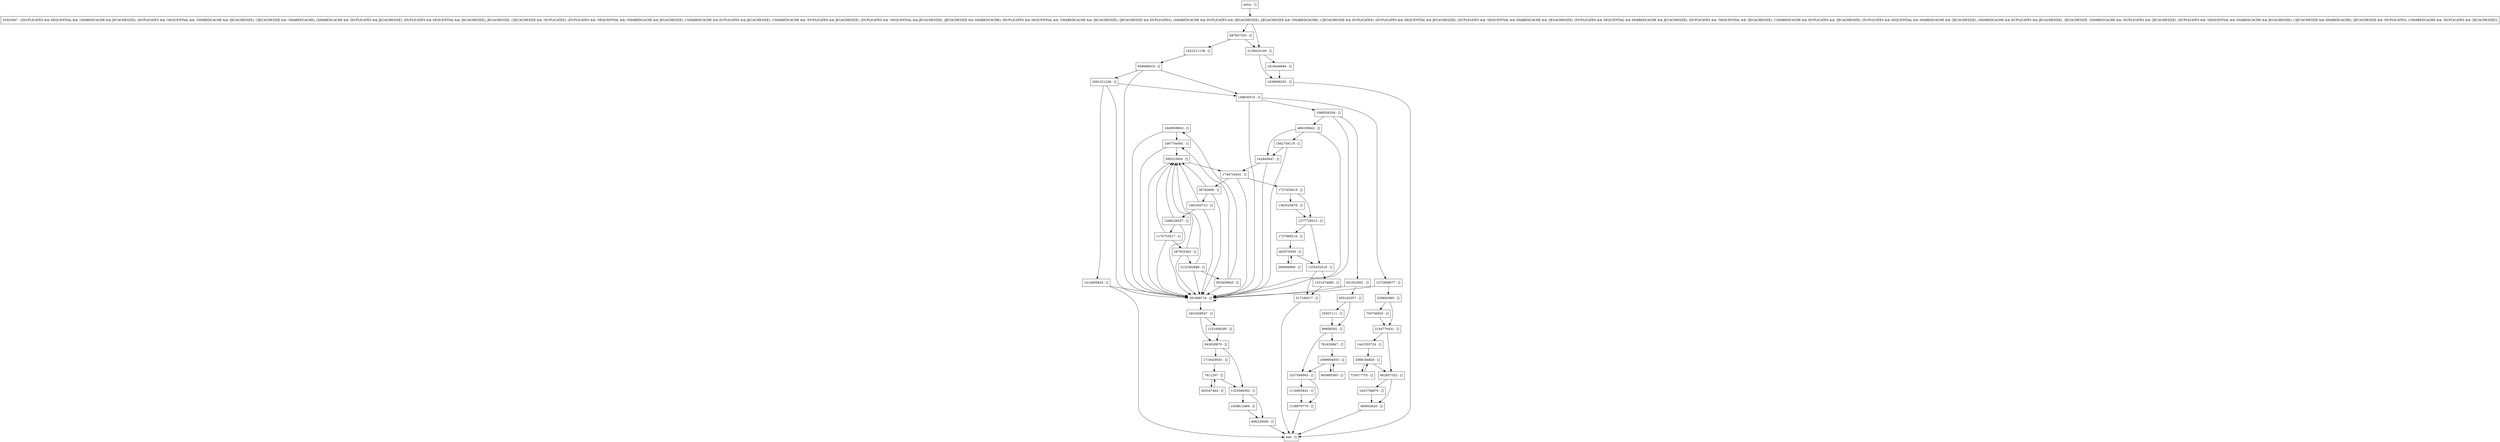 digraph processLN {
node [shape=record];
1649058843 [label="1649058843 - []"];
1851638547 [label="1851638547 - []"];
20507111 [label="20507111 - []"];
1622311138 [label="1622311138 - []"];
7911297 [label="7911297 - []"];
405579350 [label="405579350 - []"];
1170753517 [label="1170753517 - []"];
696230000 [label="696230000 - []"];
1116005841 [label="1116005841 - []"];
1928812466 [label="1928812466 - []"];
1414905824 [label="1414905824 - []"];
391998716 [label="391998716 - []"];
317184517 [label="317184517 - []"];
697637353 [label="697637353 - []"];
1138979770 [label="1138979770 - []"];
2091521236 [label="2091521236 - []"];
1325566502 [label="1325566502 - []"];
287933263 [label="287933263 - []"];
1363525678 [label="1363525678 - []"];
631923601 [label="631923601 - []"];
142945647 [label="142945647 - []"];
958669019 [label="958669019 - []"];
1737435619 [label="1737435619 - []"];
entry [label="entry - []"];
exit [label="exit - []"];
2088184820 [label="2088184820 - []"];
1581650713 [label="1581650713 - []"];
595523954 [label="595523954 - []"];
1537594993 [label="1537594993 - []"];
761630847 [label="761630847 - []"];
149630515 [label="149630515 - []"];
1067744091 [label="1067744091 - []"];
602657352 [label="602657352 - []"];
1060556204 [label="1060556204 - []"];
843030870 [label="843030870 - []"];
36782606 [label="36782606 - []"];
1710429501 [label="1710429501 - []"];
330692995 [label="330692995 - []"];
1277728313 [label="1277728313 - []"];
655102057 [label="655102057 - []"];
1744734541 [label="1744734541 - []"];
953459843 [label="953459843 - []"];
2129424109 [label="2129424109 - []"];
89856592 [label="89856592 - []"];
1638696202 [label="1638696202 - []"];
1062749119 [label="1062749119 - []"];
25503947 [label="25503947 - [(DUPLICATES && SEQUENTIAL && !SHAREDCACHE && JECACHESIZE), (DUPLICATES && !SEQUENTIAL && !SHAREDCACHE && !JECACHESIZE), (!JECACHESIZE && !SHAREDCACHE), (SHAREDCACHE && !DUPLICATES && JECACHESIZE), (DUPLICATES && SEQUENTIAL && !JECACHESIZE), JECACHESIZE, (!JECACHESIZE && !DUPLICATES), (DUPLICATES && !SEQUENTIAL && !SHAREDCACHE && JECACHESIZE), (!SHAREDCACHE && DUPLICATES && JECACHESIZE), (!SHAREDCACHE && !DUPLICATES && JECACHESIZE), (DUPLICATES && !SEQUENTIAL && JECACHESIZE), (JECACHESIZE && SHAREDCACHE), (DUPLICATES && SEQUENTIAL && !SHAREDCACHE && !JECACHESIZE), (JECACHESIZE && DUPLICATES), (SHAREDCACHE && DUPLICATES && !JECACHESIZE), (JECACHESIZE && !SHAREDCACHE), (!JECACHESIZE && DUPLICATES), (DUPLICATES && SEQUENTIAL && JECACHESIZE), (DUPLICATES && !SEQUENTIAL && SHAREDCACHE && !JECACHESIZE), (DUPLICATES && SEQUENTIAL && SHAREDCACHE && JECACHESIZE), (DUPLICATES && !SEQUENTIAL && !JECACHESIZE), (!SHAREDCACHE && DUPLICATES && !JECACHESIZE), (DUPLICATES && SEQUENTIAL && SHAREDCACHE && !JECACHESIZE), (SHAREDCACHE && DUPLICATES && JECACHESIZE), !JECACHESIZE, (SHAREDCACHE && !DUPLICATES && !JECACHESIZE), (DUPLICATES && !SEQUENTIAL && SHAREDCACHE && JECACHESIZE), (!JECACHESIZE && SHAREDCACHE), (JECACHESIZE && !DUPLICATES), (!SHAREDCACHE && !DUPLICATES && !JECACHESIZE)]"];
2104776431 [label="2104776431 - []"];
750740932 [label="750740932 - []"];
1441555724 [label="1441555724 - []"];
1809064933 [label="1809064933 - []"];
265347464 [label="265347464 - []"];
733077755 [label="733077755 - []"];
490943620 [label="490943620 - []"];
905985365 [label="905985365 - []"];
2132382888 [label="2132382888 - []"];
466193642 [label="466193642 - []"];
1355432516 [label="1355432516 - []"];
1737969210 [label="1737969210 - []"];
1231608295 [label="1231608295 - []"];
1623706870 [label="1623706870 - []"];
1618449084 [label="1618449084 - []"];
1298226557 [label="1298226557 - []"];
280846900 [label="280846900 - []"];
1331474685 [label="1331474685 - []"];
1372906677 [label="1372906677 - []"];
entry;
exit;
1649058843 -> 391998716;
1649058843 -> 1067744091;
1851638547 -> 1231608295;
1851638547 -> 843030870;
20507111 -> 89856592;
1622311138 -> 958669019;
7911297 -> 265347464;
7911297 -> 1325566502;
405579350 -> 1355432516;
405579350 -> 280846900;
1170753517 -> 595523954;
1170753517 -> 287933263;
1170753517 -> 391998716;
696230000 -> exit;
1116005841 -> 1138979770;
1928812466 -> 696230000;
1414905824 -> exit;
1414905824 -> 391998716;
391998716 -> 1851638547;
391998716 -> 391998716;
317184517 -> exit;
697637353 -> 1622311138;
697637353 -> 2129424109;
1138979770 -> exit;
2091521236 -> 1414905824;
2091521236 -> 391998716;
2091521236 -> 149630515;
1325566502 -> 1928812466;
1325566502 -> 696230000;
287933263 -> 2132382888;
287933263 -> 595523954;
287933263 -> 391998716;
1363525678 -> 1277728313;
631923601 -> 655102057;
631923601 -> 391998716;
142945647 -> 1744734541;
142945647 -> 391998716;
958669019 -> 391998716;
958669019 -> 149630515;
958669019 -> 2091521236;
1737435619 -> 1277728313;
1737435619 -> 1363525678;
entry -> 25503947;
2088184820 -> 733077755;
2088184820 -> 602657352;
1581650713 -> 595523954;
1581650713 -> 391998716;
1581650713 -> 1298226557;
595523954 -> 1744734541;
595523954 -> 391998716;
1537594993 -> 1116005841;
1537594993 -> 1138979770;
761630847 -> 1809064933;
149630515 -> 391998716;
149630515 -> 1060556204;
149630515 -> 1372906677;
1067744091 -> 595523954;
1067744091 -> 391998716;
602657352 -> 1623706870;
602657352 -> 490943620;
1060556204 -> 466193642;
1060556204 -> 391998716;
1060556204 -> 631923601;
843030870 -> 1710429501;
843030870 -> 1325566502;
36782606 -> 1581650713;
36782606 -> 595523954;
36782606 -> 391998716;
1710429501 -> 7911297;
330692995 -> 2104776431;
330692995 -> 750740932;
1277728313 -> 1355432516;
1277728313 -> 1737969210;
655102057 -> 20507111;
655102057 -> 89856592;
1744734541 -> 391998716;
1744734541 -> 1737435619;
1744734541 -> 36782606;
953459843 -> 1649058843;
953459843 -> 391998716;
953459843 -> 1067744091;
2129424109 -> 1638696202;
2129424109 -> 1618449084;
89856592 -> 1537594993;
89856592 -> 761630847;
1638696202 -> exit;
1062749119 -> 391998716;
1062749119 -> 142945647;
25503947 -> 697637353;
25503947 -> 2129424109;
2104776431 -> 602657352;
2104776431 -> 1441555724;
750740932 -> 2104776431;
1441555724 -> 2088184820;
1809064933 -> 1537594993;
1809064933 -> 905985365;
265347464 -> 7911297;
733077755 -> 2088184820;
490943620 -> exit;
905985365 -> 1809064933;
2132382888 -> 595523954;
2132382888 -> 391998716;
2132382888 -> 953459843;
466193642 -> 1062749119;
466193642 -> 391998716;
466193642 -> 142945647;
1355432516 -> 317184517;
1355432516 -> 1331474685;
1737969210 -> 405579350;
1231608295 -> 843030870;
1623706870 -> 490943620;
1618449084 -> 1638696202;
1298226557 -> 595523954;
1298226557 -> 391998716;
1298226557 -> 1170753517;
280846900 -> 405579350;
1331474685 -> 317184517;
1372906677 -> 391998716;
1372906677 -> 330692995;
}
